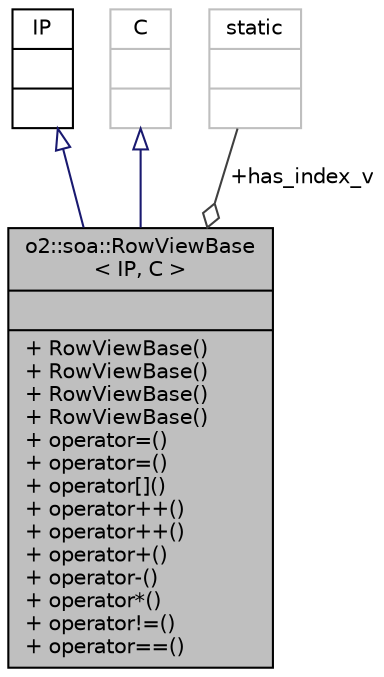 digraph "o2::soa::RowViewBase&lt; IP, C &gt;"
{
 // INTERACTIVE_SVG=YES
  bgcolor="transparent";
  edge [fontname="Helvetica",fontsize="10",labelfontname="Helvetica",labelfontsize="10"];
  node [fontname="Helvetica",fontsize="10",shape=record];
  Node1 [label="{o2::soa::RowViewBase\l\< IP, C \>\n||+ RowViewBase()\l+ RowViewBase()\l+ RowViewBase()\l+ RowViewBase()\l+ operator=()\l+ operator=()\l+ operator[]()\l+ operator++()\l+ operator++()\l+ operator+()\l+ operator-()\l+ operator*()\l+ operator!=()\l+ operator==()\l}",height=0.2,width=0.4,color="black", fillcolor="grey75", style="filled", fontcolor="black"];
  Node2 -> Node1 [dir="back",color="midnightblue",fontsize="10",style="solid",arrowtail="onormal",fontname="Helvetica"];
  Node2 [label="{IP\n||}",height=0.2,width=0.4,color="black",URL="$d4/dd5/classo2_1_1soa_1_1IP.html"];
  Node3 -> Node1 [dir="back",color="midnightblue",fontsize="10",style="solid",arrowtail="onormal",fontname="Helvetica"];
  Node3 [label="{C\n||}",height=0.2,width=0.4,color="grey75"];
  Node4 -> Node1 [color="grey25",fontsize="10",style="solid",label=" +has_index_v" ,arrowhead="odiamond",fontname="Helvetica"];
  Node4 [label="{static\n||}",height=0.2,width=0.4,color="grey75"];
}
